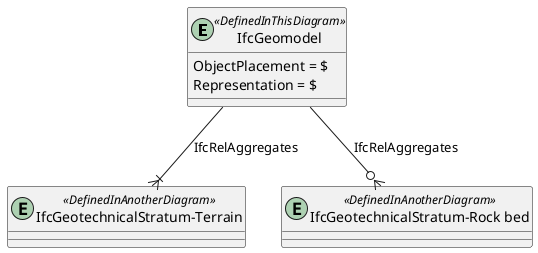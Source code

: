 @startuml 

entity IfcGeomodel <<DefinedInThisDiagram>>
{
  ObjectPlacement = $
  Representation = $
}

entity "IfcGeotechnicalStratum-Terrain" <<DefinedInAnotherDiagram>>

entity "IfcGeotechnicalStratum-Rock bed" <<DefinedInAnotherDiagram>>

IfcGeomodel --|{"IfcGeotechnicalStratum-Terrain" : IfcRelAggregates
IfcGeomodel --o{"IfcGeotechnicalStratum-Rock bed" : IfcRelAggregates


@enduml
